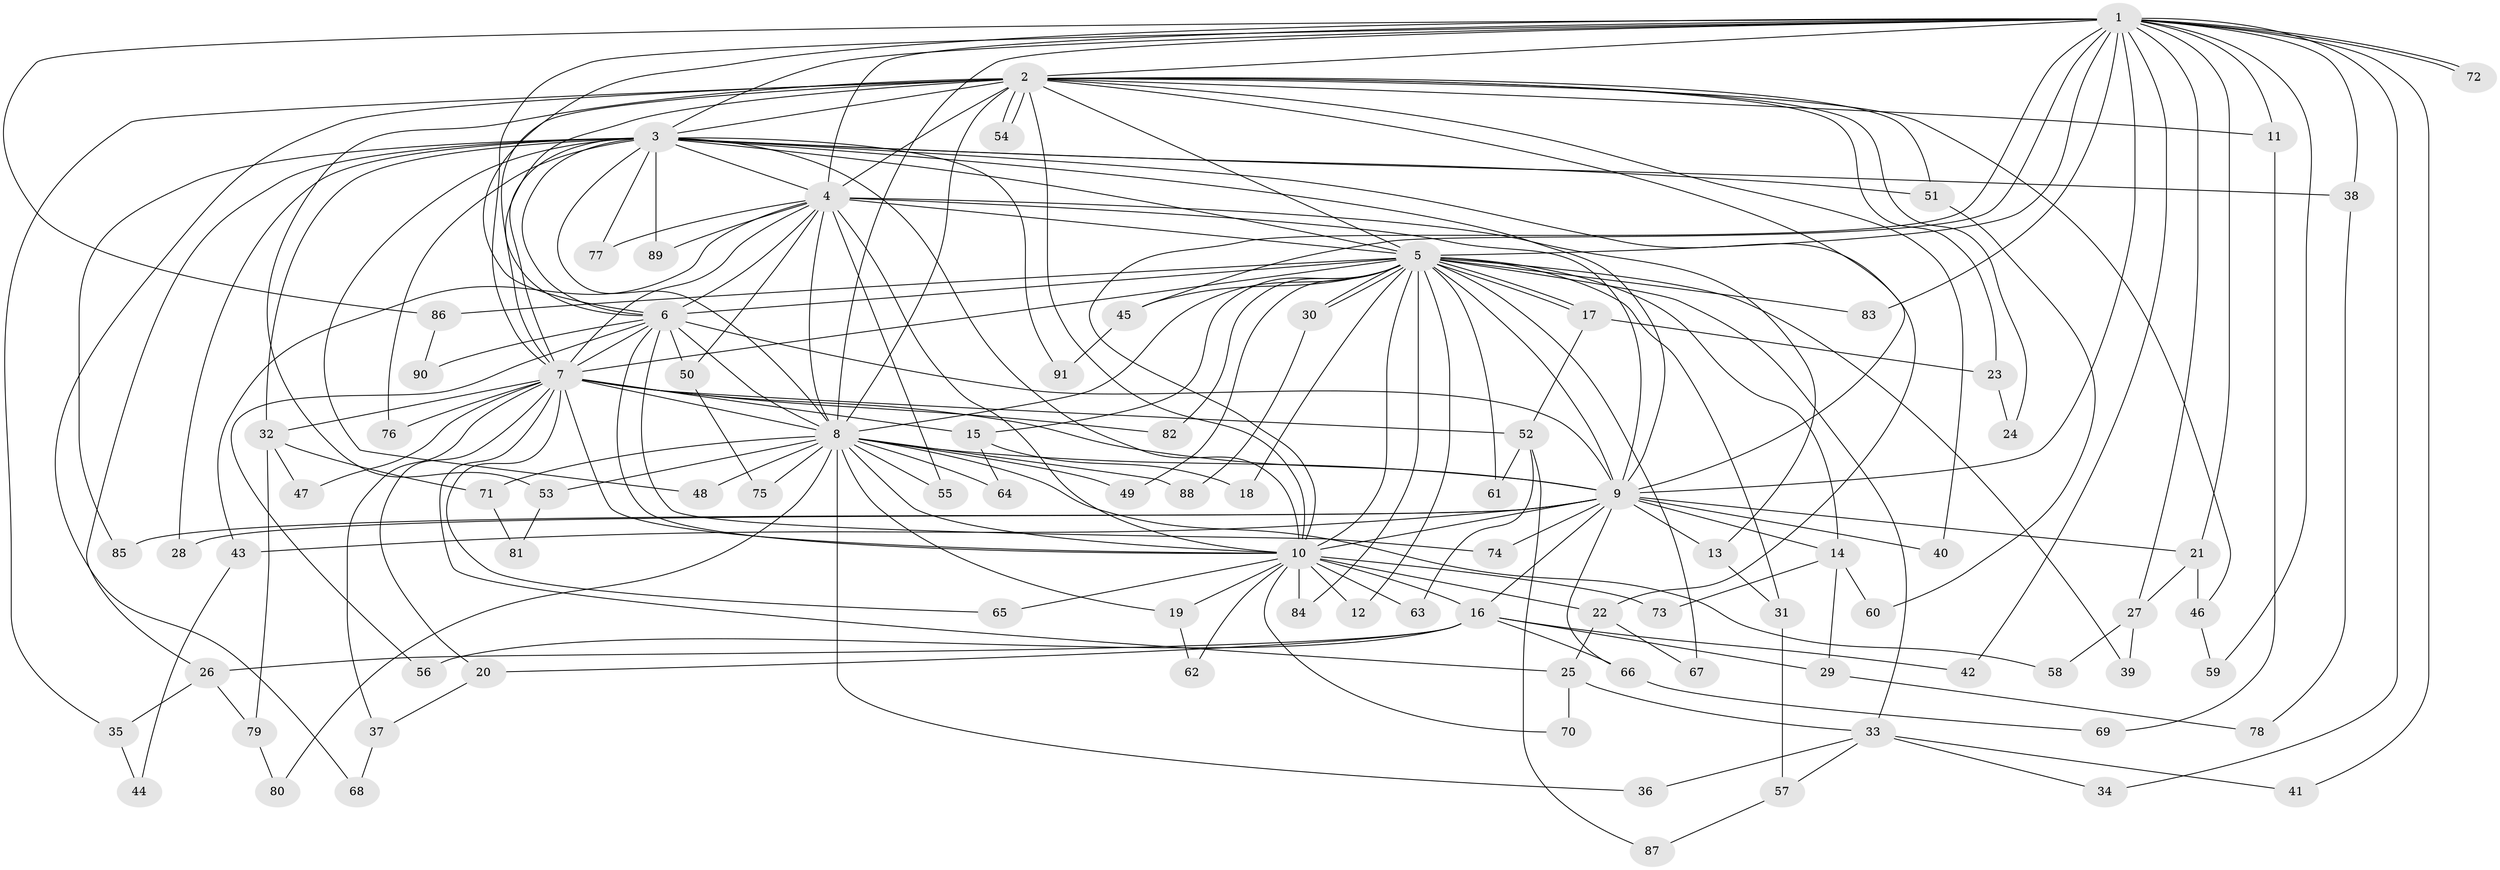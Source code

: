 // Generated by graph-tools (version 1.1) at 2025/49/03/09/25 03:49:30]
// undirected, 91 vertices, 207 edges
graph export_dot {
graph [start="1"]
  node [color=gray90,style=filled];
  1;
  2;
  3;
  4;
  5;
  6;
  7;
  8;
  9;
  10;
  11;
  12;
  13;
  14;
  15;
  16;
  17;
  18;
  19;
  20;
  21;
  22;
  23;
  24;
  25;
  26;
  27;
  28;
  29;
  30;
  31;
  32;
  33;
  34;
  35;
  36;
  37;
  38;
  39;
  40;
  41;
  42;
  43;
  44;
  45;
  46;
  47;
  48;
  49;
  50;
  51;
  52;
  53;
  54;
  55;
  56;
  57;
  58;
  59;
  60;
  61;
  62;
  63;
  64;
  65;
  66;
  67;
  68;
  69;
  70;
  71;
  72;
  73;
  74;
  75;
  76;
  77;
  78;
  79;
  80;
  81;
  82;
  83;
  84;
  85;
  86;
  87;
  88;
  89;
  90;
  91;
  1 -- 2;
  1 -- 3;
  1 -- 4;
  1 -- 5;
  1 -- 6;
  1 -- 7;
  1 -- 8;
  1 -- 9;
  1 -- 10;
  1 -- 11;
  1 -- 21;
  1 -- 27;
  1 -- 34;
  1 -- 38;
  1 -- 41;
  1 -- 42;
  1 -- 45;
  1 -- 59;
  1 -- 72;
  1 -- 72;
  1 -- 83;
  1 -- 86;
  2 -- 3;
  2 -- 4;
  2 -- 5;
  2 -- 6;
  2 -- 7;
  2 -- 8;
  2 -- 9;
  2 -- 10;
  2 -- 11;
  2 -- 23;
  2 -- 24;
  2 -- 35;
  2 -- 40;
  2 -- 46;
  2 -- 51;
  2 -- 53;
  2 -- 54;
  2 -- 54;
  2 -- 68;
  3 -- 4;
  3 -- 5;
  3 -- 6;
  3 -- 7;
  3 -- 8;
  3 -- 9;
  3 -- 10;
  3 -- 22;
  3 -- 26;
  3 -- 28;
  3 -- 32;
  3 -- 38;
  3 -- 48;
  3 -- 51;
  3 -- 76;
  3 -- 77;
  3 -- 85;
  3 -- 89;
  3 -- 91;
  4 -- 5;
  4 -- 6;
  4 -- 7;
  4 -- 8;
  4 -- 9;
  4 -- 10;
  4 -- 13;
  4 -- 43;
  4 -- 50;
  4 -- 55;
  4 -- 77;
  4 -- 89;
  5 -- 6;
  5 -- 7;
  5 -- 8;
  5 -- 9;
  5 -- 10;
  5 -- 12;
  5 -- 14;
  5 -- 15;
  5 -- 17;
  5 -- 17;
  5 -- 18;
  5 -- 30;
  5 -- 30;
  5 -- 31;
  5 -- 33;
  5 -- 39;
  5 -- 45;
  5 -- 49;
  5 -- 61;
  5 -- 67;
  5 -- 82;
  5 -- 83;
  5 -- 84;
  5 -- 86;
  6 -- 7;
  6 -- 8;
  6 -- 9;
  6 -- 10;
  6 -- 50;
  6 -- 56;
  6 -- 74;
  6 -- 90;
  7 -- 8;
  7 -- 9;
  7 -- 10;
  7 -- 15;
  7 -- 20;
  7 -- 25;
  7 -- 32;
  7 -- 37;
  7 -- 47;
  7 -- 52;
  7 -- 65;
  7 -- 76;
  7 -- 82;
  8 -- 9;
  8 -- 10;
  8 -- 19;
  8 -- 36;
  8 -- 48;
  8 -- 49;
  8 -- 53;
  8 -- 55;
  8 -- 58;
  8 -- 64;
  8 -- 71;
  8 -- 75;
  8 -- 80;
  8 -- 88;
  9 -- 10;
  9 -- 13;
  9 -- 14;
  9 -- 16;
  9 -- 21;
  9 -- 28;
  9 -- 40;
  9 -- 43;
  9 -- 66;
  9 -- 74;
  9 -- 85;
  10 -- 12;
  10 -- 16;
  10 -- 19;
  10 -- 22;
  10 -- 62;
  10 -- 63;
  10 -- 65;
  10 -- 70;
  10 -- 73;
  10 -- 84;
  11 -- 69;
  13 -- 31;
  14 -- 29;
  14 -- 60;
  14 -- 73;
  15 -- 18;
  15 -- 64;
  16 -- 20;
  16 -- 26;
  16 -- 29;
  16 -- 42;
  16 -- 56;
  16 -- 66;
  17 -- 23;
  17 -- 52;
  19 -- 62;
  20 -- 37;
  21 -- 27;
  21 -- 46;
  22 -- 25;
  22 -- 67;
  23 -- 24;
  25 -- 33;
  25 -- 70;
  26 -- 35;
  26 -- 79;
  27 -- 39;
  27 -- 58;
  29 -- 78;
  30 -- 88;
  31 -- 57;
  32 -- 47;
  32 -- 71;
  32 -- 79;
  33 -- 34;
  33 -- 36;
  33 -- 41;
  33 -- 57;
  35 -- 44;
  37 -- 68;
  38 -- 78;
  43 -- 44;
  45 -- 91;
  46 -- 59;
  50 -- 75;
  51 -- 60;
  52 -- 61;
  52 -- 63;
  52 -- 87;
  53 -- 81;
  57 -- 87;
  66 -- 69;
  71 -- 81;
  79 -- 80;
  86 -- 90;
}

